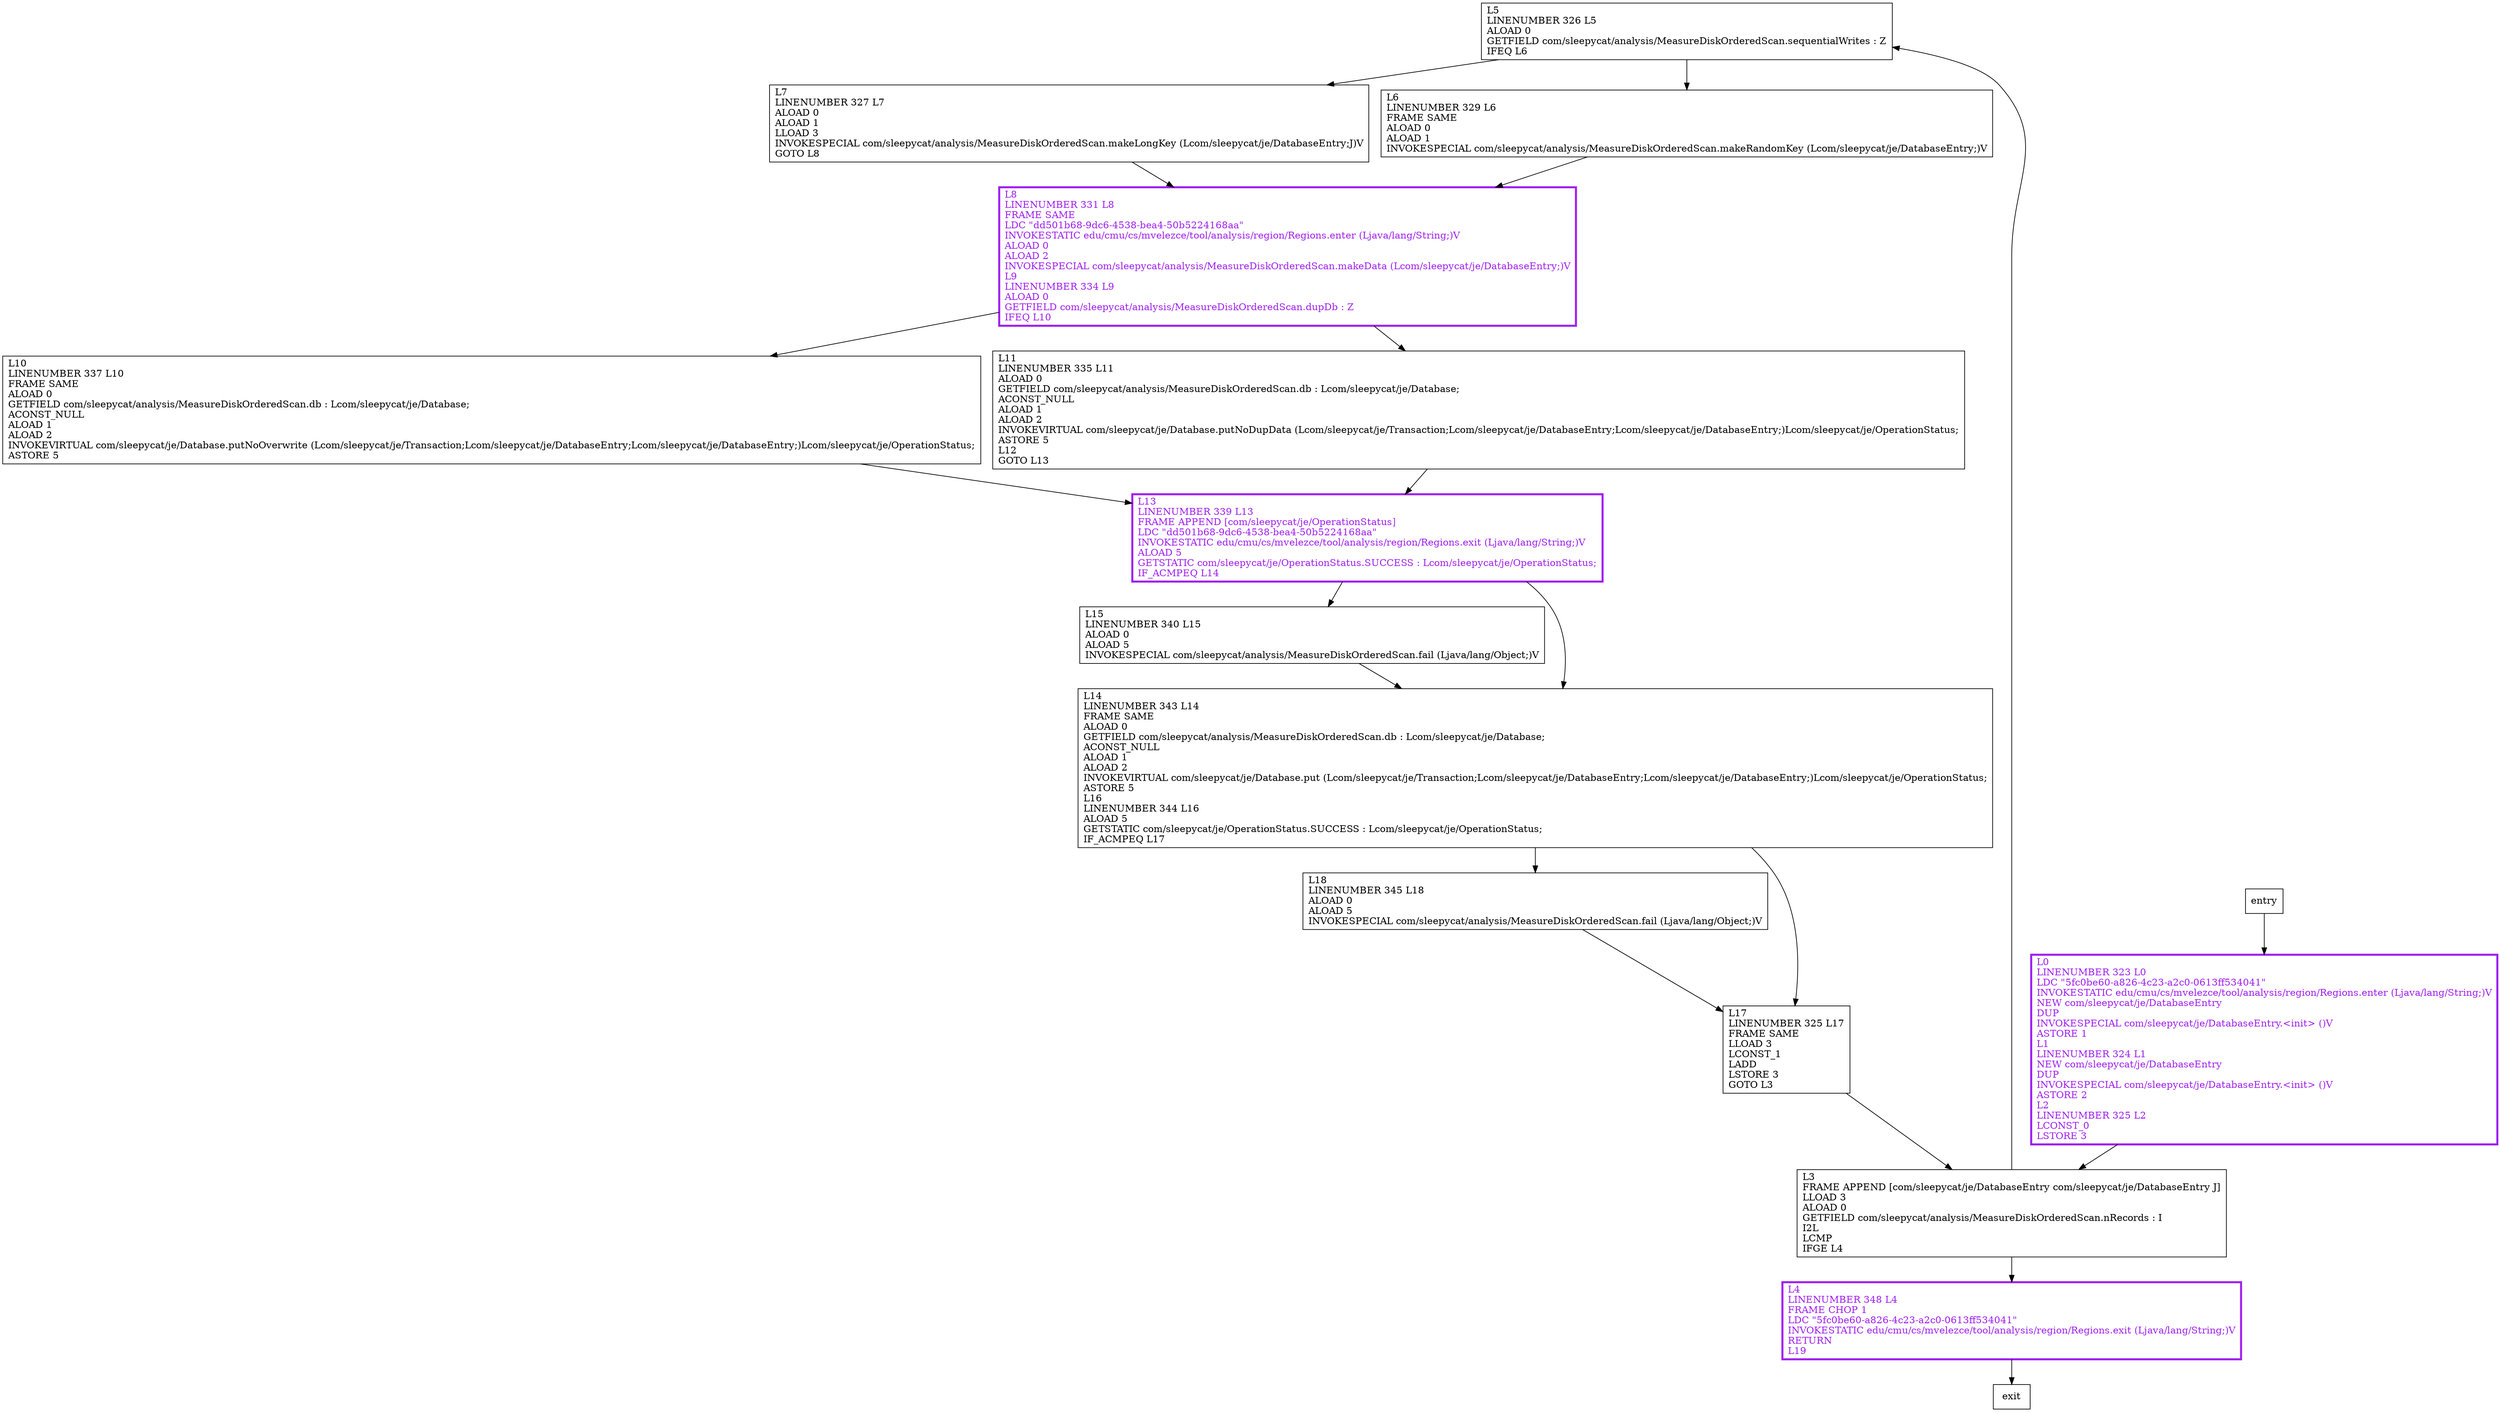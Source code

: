 digraph populate {
node [shape=record];
1022872975 [label="L5\lLINENUMBER 326 L5\lALOAD 0\lGETFIELD com/sleepycat/analysis/MeasureDiskOrderedScan.sequentialWrites : Z\lIFEQ L6\l"];
808088414 [label="L3\lFRAME APPEND [com/sleepycat/je/DatabaseEntry com/sleepycat/je/DatabaseEntry J]\lLLOAD 3\lALOAD 0\lGETFIELD com/sleepycat/analysis/MeasureDiskOrderedScan.nRecords : I\lI2L\lLCMP\lIFGE L4\l"];
1737560804 [label="L15\lLINENUMBER 340 L15\lALOAD 0\lALOAD 5\lINVOKESPECIAL com/sleepycat/analysis/MeasureDiskOrderedScan.fail (Ljava/lang/Object;)V\l"];
1415793225 [label="L8\lLINENUMBER 331 L8\lFRAME SAME\lLDC \"dd501b68-9dc6-4538-bea4-50b5224168aa\"\lINVOKESTATIC edu/cmu/cs/mvelezce/tool/analysis/region/Regions.enter (Ljava/lang/String;)V\lALOAD 0\lALOAD 2\lINVOKESPECIAL com/sleepycat/analysis/MeasureDiskOrderedScan.makeData (Lcom/sleepycat/je/DatabaseEntry;)V\lL9\lLINENUMBER 334 L9\lALOAD 0\lGETFIELD com/sleepycat/analysis/MeasureDiskOrderedScan.dupDb : Z\lIFEQ L10\l"];
963497066 [label="L10\lLINENUMBER 337 L10\lFRAME SAME\lALOAD 0\lGETFIELD com/sleepycat/analysis/MeasureDiskOrderedScan.db : Lcom/sleepycat/je/Database;\lACONST_NULL\lALOAD 1\lALOAD 2\lINVOKEVIRTUAL com/sleepycat/je/Database.putNoOverwrite (Lcom/sleepycat/je/Transaction;Lcom/sleepycat/je/DatabaseEntry;Lcom/sleepycat/je/DatabaseEntry;)Lcom/sleepycat/je/OperationStatus;\lASTORE 5\l"];
1450864383 [label="L11\lLINENUMBER 335 L11\lALOAD 0\lGETFIELD com/sleepycat/analysis/MeasureDiskOrderedScan.db : Lcom/sleepycat/je/Database;\lACONST_NULL\lALOAD 1\lALOAD 2\lINVOKEVIRTUAL com/sleepycat/je/Database.putNoDupData (Lcom/sleepycat/je/Transaction;Lcom/sleepycat/je/DatabaseEntry;Lcom/sleepycat/je/DatabaseEntry;)Lcom/sleepycat/je/OperationStatus;\lASTORE 5\lL12\lGOTO L13\l"];
729321498 [label="L7\lLINENUMBER 327 L7\lALOAD 0\lALOAD 1\lLLOAD 3\lINVOKESPECIAL com/sleepycat/analysis/MeasureDiskOrderedScan.makeLongKey (Lcom/sleepycat/je/DatabaseEntry;J)V\lGOTO L8\l"];
1654228446 [label="L14\lLINENUMBER 343 L14\lFRAME SAME\lALOAD 0\lGETFIELD com/sleepycat/analysis/MeasureDiskOrderedScan.db : Lcom/sleepycat/je/Database;\lACONST_NULL\lALOAD 1\lALOAD 2\lINVOKEVIRTUAL com/sleepycat/je/Database.put (Lcom/sleepycat/je/Transaction;Lcom/sleepycat/je/DatabaseEntry;Lcom/sleepycat/je/DatabaseEntry;)Lcom/sleepycat/je/OperationStatus;\lASTORE 5\lL16\lLINENUMBER 344 L16\lALOAD 5\lGETSTATIC com/sleepycat/je/OperationStatus.SUCCESS : Lcom/sleepycat/je/OperationStatus;\lIF_ACMPEQ L17\l"];
1219208872 [label="L6\lLINENUMBER 329 L6\lFRAME SAME\lALOAD 0\lALOAD 1\lINVOKESPECIAL com/sleepycat/analysis/MeasureDiskOrderedScan.makeRandomKey (Lcom/sleepycat/je/DatabaseEntry;)V\l"];
818449632 [label="L18\lLINENUMBER 345 L18\lALOAD 0\lALOAD 5\lINVOKESPECIAL com/sleepycat/analysis/MeasureDiskOrderedScan.fail (Ljava/lang/Object;)V\l"];
1674480329 [label="L0\lLINENUMBER 323 L0\lLDC \"5fc0be60-a826-4c23-a2c0-0613ff534041\"\lINVOKESTATIC edu/cmu/cs/mvelezce/tool/analysis/region/Regions.enter (Ljava/lang/String;)V\lNEW com/sleepycat/je/DatabaseEntry\lDUP\lINVOKESPECIAL com/sleepycat/je/DatabaseEntry.\<init\> ()V\lASTORE 1\lL1\lLINENUMBER 324 L1\lNEW com/sleepycat/je/DatabaseEntry\lDUP\lINVOKESPECIAL com/sleepycat/je/DatabaseEntry.\<init\> ()V\lASTORE 2\lL2\lLINENUMBER 325 L2\lLCONST_0\lLSTORE 3\l"];
753316617 [label="L13\lLINENUMBER 339 L13\lFRAME APPEND [com/sleepycat/je/OperationStatus]\lLDC \"dd501b68-9dc6-4538-bea4-50b5224168aa\"\lINVOKESTATIC edu/cmu/cs/mvelezce/tool/analysis/region/Regions.exit (Ljava/lang/String;)V\lALOAD 5\lGETSTATIC com/sleepycat/je/OperationStatus.SUCCESS : Lcom/sleepycat/je/OperationStatus;\lIF_ACMPEQ L14\l"];
1276778949 [label="L4\lLINENUMBER 348 L4\lFRAME CHOP 1\lLDC \"5fc0be60-a826-4c23-a2c0-0613ff534041\"\lINVOKESTATIC edu/cmu/cs/mvelezce/tool/analysis/region/Regions.exit (Ljava/lang/String;)V\lRETURN\lL19\l"];
699338507 [label="L17\lLINENUMBER 325 L17\lFRAME SAME\lLLOAD 3\lLCONST_1\lLADD\lLSTORE 3\lGOTO L3\l"];
entry;
exit;
1022872975 -> 1219208872;
1022872975 -> 729321498;
808088414 -> 1022872975;
808088414 -> 1276778949;
1737560804 -> 1654228446;
1415793225 -> 963497066;
1415793225 -> 1450864383;
963497066 -> 753316617;
1450864383 -> 753316617;
729321498 -> 1415793225;
1654228446 -> 818449632;
1654228446 -> 699338507;
entry -> 1674480329;
1219208872 -> 1415793225;
818449632 -> 699338507;
1674480329 -> 808088414;
753316617 -> 1737560804;
753316617 -> 1654228446;
1276778949 -> exit;
699338507 -> 808088414;
1415793225[fontcolor="purple", penwidth=3, color="purple"];
1674480329[fontcolor="purple", penwidth=3, color="purple"];
753316617[fontcolor="purple", penwidth=3, color="purple"];
1276778949[fontcolor="purple", penwidth=3, color="purple"];
}
